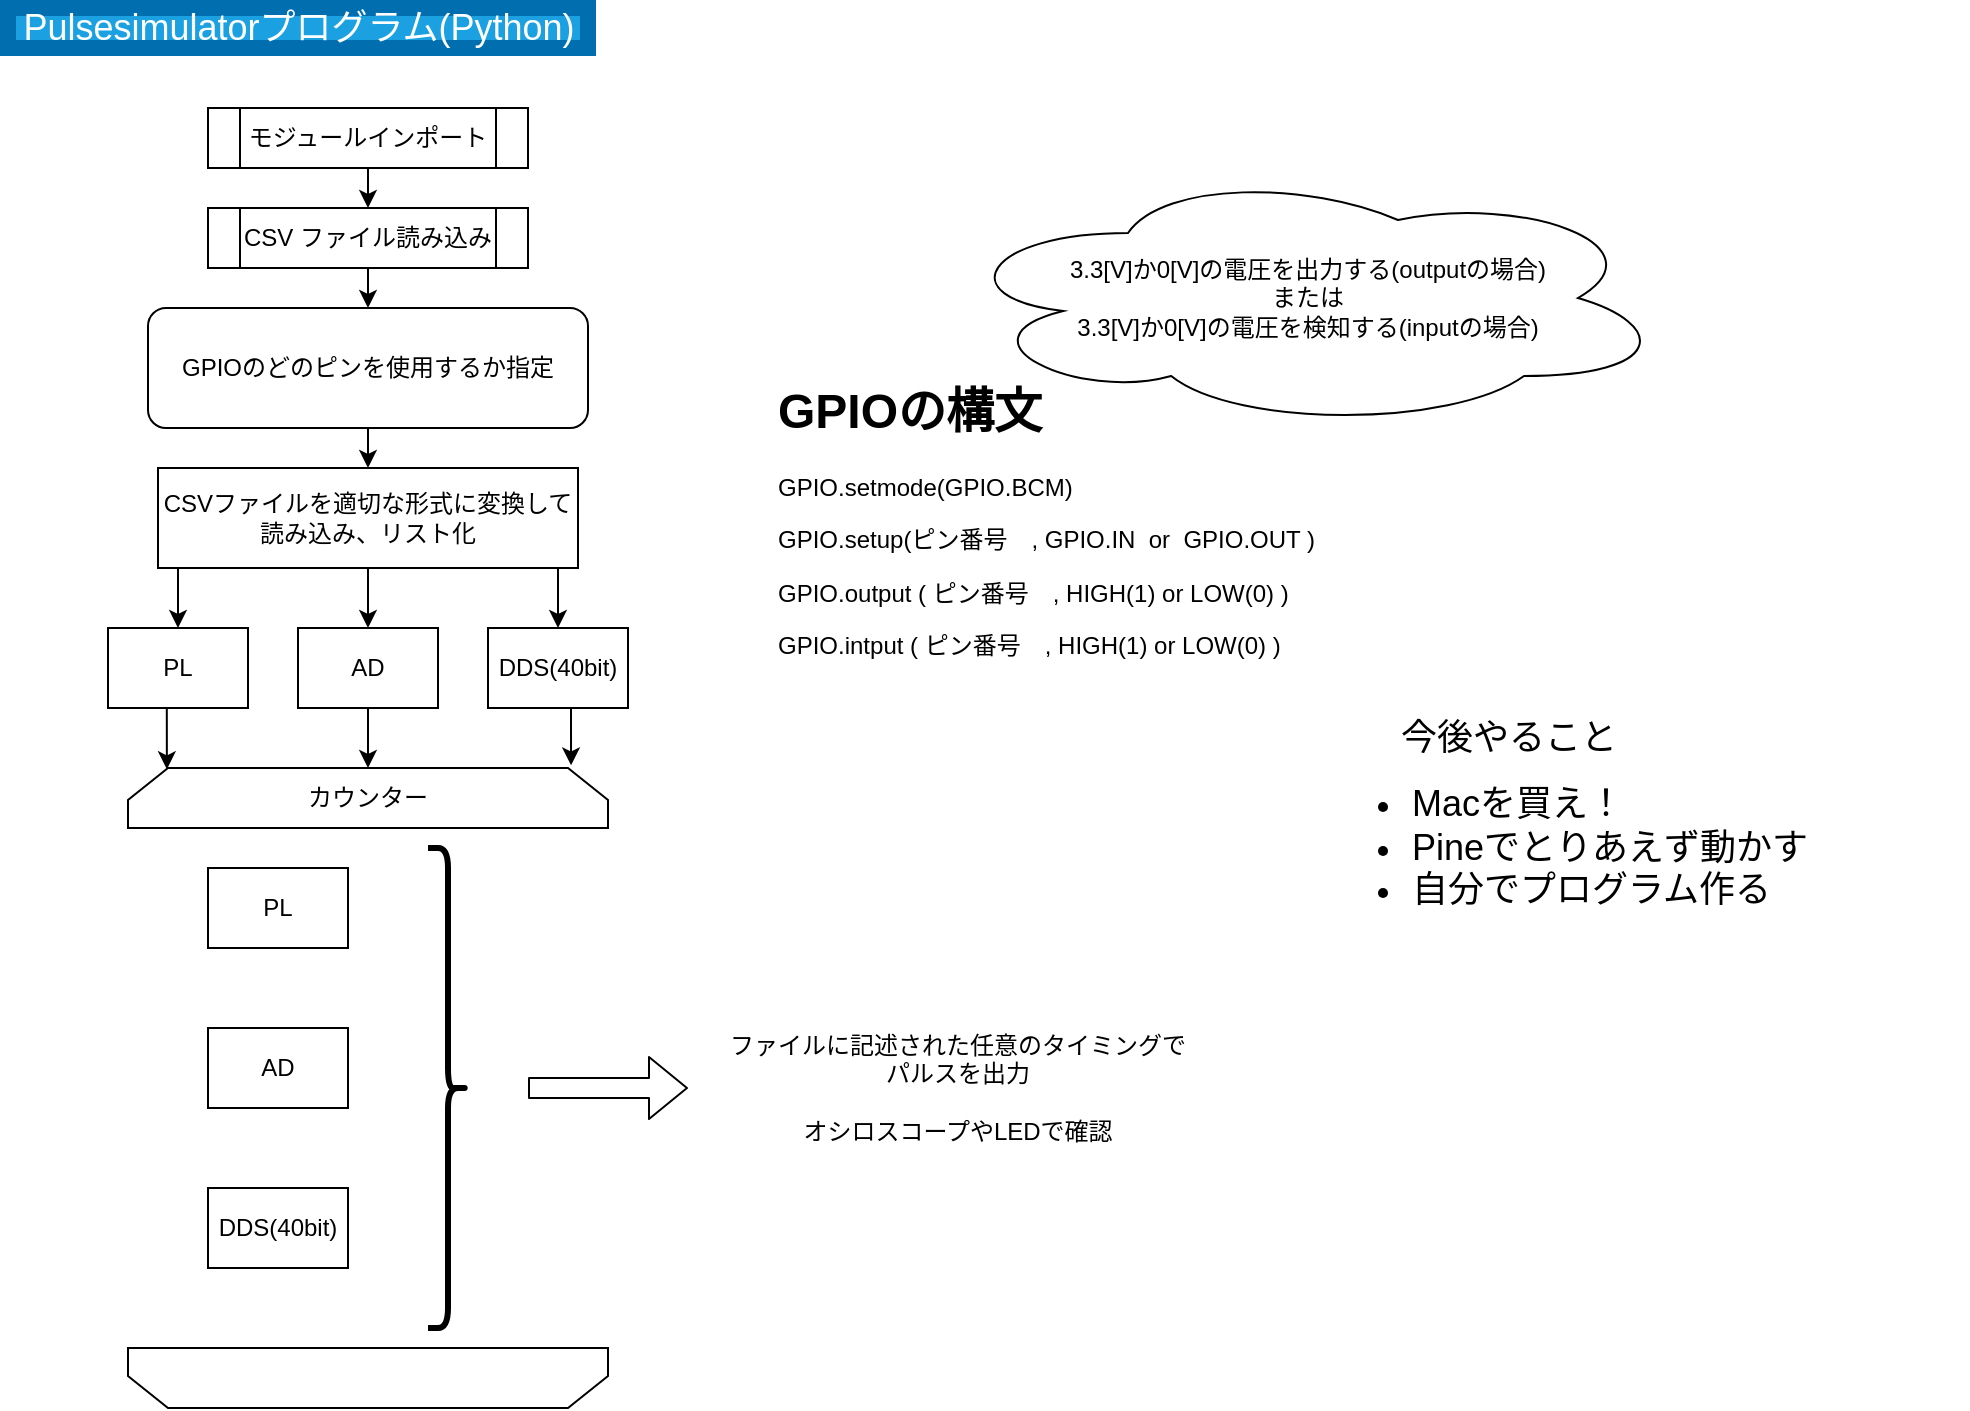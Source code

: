 <mxfile version="13.1.3">
    <diagram id="6hGFLwfOUW9BJ-s0fimq" name="Page-1">
        <mxGraphModel dx="1116" dy="562" grid="1" gridSize="10" guides="1" tooltips="1" connect="1" arrows="1" fold="1" page="0" pageScale="1" pageWidth="827" pageHeight="1169" math="0" shadow="0">
            <root>
                <mxCell id="0"/>
                <mxCell id="1" parent="0"/>
                <mxCell id="2" value="&lt;font style=&quot;font-size: 18px&quot;&gt;Pulsesimulatorプログラム(Python)&lt;br&gt;&lt;/font&gt;" style="text;html=1;align=center;verticalAlign=middle;resizable=0;points=[];autosize=1;strokeWidth=8;fillColor=#1ba1e2;strokeColor=#006EAF;fontColor=#ffffff;" vertex="1" parent="1">
                    <mxGeometry x="20" y="50" width="290" height="20" as="geometry"/>
                </mxCell>
                <mxCell id="14" style="edgeStyle=orthogonalEdgeStyle;rounded=0;orthogonalLoop=1;jettySize=auto;html=1;exitX=0.5;exitY=1;exitDx=0;exitDy=0;entryX=0.5;entryY=0;entryDx=0;entryDy=0;" edge="1" parent="1" source="7" target="10">
                    <mxGeometry relative="1" as="geometry"/>
                </mxCell>
                <mxCell id="7" value="CSV ファイル読み込み" style="shape=process;whiteSpace=wrap;html=1;backgroundOutline=1;strokeWidth=1;" vertex="1" parent="1">
                    <mxGeometry x="120" y="150" width="160" height="30" as="geometry"/>
                </mxCell>
                <mxCell id="9" style="edgeStyle=orthogonalEdgeStyle;rounded=0;orthogonalLoop=1;jettySize=auto;html=1;exitX=0.5;exitY=1;exitDx=0;exitDy=0;entryX=0.5;entryY=0;entryDx=0;entryDy=0;" edge="1" parent="1" source="8" target="7">
                    <mxGeometry relative="1" as="geometry"/>
                </mxCell>
                <mxCell id="8" value="モジュールインポート" style="shape=process;whiteSpace=wrap;html=1;backgroundOutline=1;strokeWidth=1;" vertex="1" parent="1">
                    <mxGeometry x="120" y="100" width="160" height="30" as="geometry"/>
                </mxCell>
                <mxCell id="45" style="edgeStyle=orthogonalEdgeStyle;rounded=0;orthogonalLoop=1;jettySize=auto;html=1;exitX=0.5;exitY=1;exitDx=0;exitDy=0;entryX=0.5;entryY=0;entryDx=0;entryDy=0;fontSize=18;" edge="1" parent="1" source="10" target="15">
                    <mxGeometry relative="1" as="geometry"/>
                </mxCell>
                <mxCell id="10" value="GPIOのどのピンを使用するか指定" style="rounded=1;whiteSpace=wrap;html=1;strokeWidth=1;" vertex="1" parent="1">
                    <mxGeometry x="90" y="200" width="220" height="60" as="geometry"/>
                </mxCell>
                <mxCell id="21" style="edgeStyle=orthogonalEdgeStyle;rounded=0;orthogonalLoop=1;jettySize=auto;html=1;exitX=0;exitY=1;exitDx=0;exitDy=0;entryX=0.5;entryY=0;entryDx=0;entryDy=0;" edge="1" parent="1" source="15" target="16">
                    <mxGeometry relative="1" as="geometry"/>
                </mxCell>
                <mxCell id="23" style="edgeStyle=orthogonalEdgeStyle;rounded=0;orthogonalLoop=1;jettySize=auto;html=1;exitX=1;exitY=1;exitDx=0;exitDy=0;entryX=0.5;entryY=0;entryDx=0;entryDy=0;" edge="1" parent="1" source="15" target="18">
                    <mxGeometry relative="1" as="geometry"/>
                </mxCell>
                <mxCell id="24" style="edgeStyle=orthogonalEdgeStyle;rounded=0;orthogonalLoop=1;jettySize=auto;html=1;exitX=0.5;exitY=1;exitDx=0;exitDy=0;" edge="1" parent="1" source="15" target="17">
                    <mxGeometry relative="1" as="geometry"/>
                </mxCell>
                <mxCell id="15" value="CSVファイルを適切な形式に変換して読み込み、リスト化" style="rounded=0;whiteSpace=wrap;html=1;strokeWidth=1;" vertex="1" parent="1">
                    <mxGeometry x="95" y="280" width="210" height="50" as="geometry"/>
                </mxCell>
                <mxCell id="34" style="edgeStyle=orthogonalEdgeStyle;rounded=0;orthogonalLoop=1;jettySize=auto;html=1;exitX=0.5;exitY=1;exitDx=0;exitDy=0;entryX=0.081;entryY=0.022;entryDx=0;entryDy=0;entryPerimeter=0;" edge="1" parent="1" source="16" target="25">
                    <mxGeometry relative="1" as="geometry"/>
                </mxCell>
                <mxCell id="16" value="PL" style="rounded=0;whiteSpace=wrap;html=1;strokeWidth=1;" vertex="1" parent="1">
                    <mxGeometry x="70" y="360" width="70" height="40" as="geometry"/>
                </mxCell>
                <mxCell id="33" style="edgeStyle=orthogonalEdgeStyle;rounded=0;orthogonalLoop=1;jettySize=auto;html=1;exitX=0.5;exitY=1;exitDx=0;exitDy=0;entryX=0.5;entryY=0;entryDx=0;entryDy=0;" edge="1" parent="1" source="17" target="25">
                    <mxGeometry relative="1" as="geometry"/>
                </mxCell>
                <mxCell id="17" value="AD" style="rounded=0;whiteSpace=wrap;html=1;strokeWidth=1;" vertex="1" parent="1">
                    <mxGeometry x="165" y="360" width="70" height="40" as="geometry"/>
                </mxCell>
                <mxCell id="32" style="edgeStyle=orthogonalEdgeStyle;rounded=0;orthogonalLoop=1;jettySize=auto;html=1;exitX=0.5;exitY=1;exitDx=0;exitDy=0;entryX=0.923;entryY=-0.044;entryDx=0;entryDy=0;entryPerimeter=0;" edge="1" parent="1" source="18" target="25">
                    <mxGeometry relative="1" as="geometry">
                        <mxPoint x="295" y="420" as="targetPoint"/>
                    </mxGeometry>
                </mxCell>
                <mxCell id="18" value="DDS(40bit)" style="rounded=0;whiteSpace=wrap;html=1;strokeWidth=1;" vertex="1" parent="1">
                    <mxGeometry x="260" y="360" width="70" height="40" as="geometry"/>
                </mxCell>
                <mxCell id="25" value="カウンター" style="shape=loopLimit;whiteSpace=wrap;html=1;strokeWidth=1;" vertex="1" parent="1">
                    <mxGeometry x="80" y="430" width="240" height="30" as="geometry"/>
                </mxCell>
                <mxCell id="28" value="" style="shape=loopLimit;whiteSpace=wrap;html=1;strokeWidth=1;rotation=-180;" vertex="1" parent="1">
                    <mxGeometry x="80" y="720" width="240" height="30" as="geometry"/>
                </mxCell>
                <mxCell id="29" value="PL" style="rounded=0;whiteSpace=wrap;html=1;strokeWidth=1;" vertex="1" parent="1">
                    <mxGeometry x="120" y="480" width="70" height="40" as="geometry"/>
                </mxCell>
                <mxCell id="30" value="AD" style="rounded=0;whiteSpace=wrap;html=1;strokeWidth=1;" vertex="1" parent="1">
                    <mxGeometry x="120" y="560" width="70" height="40" as="geometry"/>
                </mxCell>
                <mxCell id="31" value="DDS(40bit)" style="rounded=0;whiteSpace=wrap;html=1;strokeWidth=1;" vertex="1" parent="1">
                    <mxGeometry x="120" y="640" width="70" height="40" as="geometry"/>
                </mxCell>
                <mxCell id="35" value="" style="shape=curlyBracket;whiteSpace=wrap;html=1;rounded=1;strokeWidth=3;rotation=-180;" vertex="1" parent="1">
                    <mxGeometry x="230.0" y="470" width="20" height="240" as="geometry"/>
                </mxCell>
                <mxCell id="36" value="" style="shape=flexArrow;endArrow=classic;html=1;" edge="1" parent="1">
                    <mxGeometry width="50" height="50" relative="1" as="geometry">
                        <mxPoint x="280" y="590" as="sourcePoint"/>
                        <mxPoint x="360" y="590" as="targetPoint"/>
                    </mxGeometry>
                </mxCell>
                <mxCell id="37" value="ファイルに記述された任意のタイミングでパルスを出力&lt;br&gt;&lt;br&gt;オシロスコープやLEDで確認" style="text;html=1;strokeColor=none;fillColor=none;align=center;verticalAlign=middle;whiteSpace=wrap;rounded=0;" vertex="1" parent="1">
                    <mxGeometry x="380" y="565" width="230" height="50" as="geometry"/>
                </mxCell>
                <mxCell id="38" value="" style="group" vertex="1" connectable="0" parent="1">
                    <mxGeometry x="400" y="130" width="450" height="290" as="geometry"/>
                </mxCell>
                <mxCell id="11" value="&lt;h1&gt;GPIOの構文&lt;/h1&gt;&lt;p&gt;GPIO.setmode(GPIO.BCM)&lt;/p&gt;&lt;p&gt;GPIO.setup(ピン番号　, GPIO.IN&amp;nbsp; or&amp;nbsp; GPIO.OUT )&lt;/p&gt;&lt;p&gt;GPIO.output ( ピン番号　, HIGH(1) or LOW(0) )&lt;/p&gt;&lt;p&gt;GPIO.intput ( ピン番号　, HIGH(1) or LOW(0) )&lt;br&gt;&lt;/p&gt;&lt;p&gt;&amp;nbsp;&lt;/p&gt;" style="text;html=1;strokeColor=none;fillColor=none;spacing=5;spacingTop=-20;whiteSpace=wrap;overflow=hidden;rounded=0;" vertex="1" parent="38">
                    <mxGeometry y="102" width="330" height="188" as="geometry"/>
                </mxCell>
                <mxCell id="13" value="3.3[V]か0[V]の電圧を出力する(outputの場合)&lt;br&gt;または&lt;br&gt;3.3[V]か0[V]の電圧を検知する(inputの場合)" style="ellipse;shape=cloud;whiteSpace=wrap;html=1;strokeWidth=1;" vertex="1" parent="38">
                    <mxGeometry x="90" width="360" height="130" as="geometry"/>
                </mxCell>
                <mxCell id="41" value="&lt;ul style=&quot;font-size: 18px;&quot;&gt;&lt;li style=&quot;font-size: 18px;&quot;&gt;Macを買え！&lt;/li&gt;&lt;li style=&quot;font-size: 18px;&quot;&gt;Pineでとりあえず動かす&lt;/li&gt;&lt;li style=&quot;font-size: 18px;&quot;&gt;自分でプログラム作る&lt;/li&gt;&lt;/ul&gt;" style="text;strokeColor=none;fillColor=none;html=1;whiteSpace=wrap;verticalAlign=middle;overflow=hidden;fontSize=18;" vertex="1" parent="1">
                    <mxGeometry x="680" y="410" width="320" height="120" as="geometry"/>
                </mxCell>
                <mxCell id="42" value="今後やること" style="text;html=1;align=center;verticalAlign=middle;resizable=0;points=[];autosize=1;fontSize=18;" vertex="1" parent="1">
                    <mxGeometry x="710" y="400" width="120" height="30" as="geometry"/>
                </mxCell>
            </root>
        </mxGraphModel>
    </diagram>
</mxfile>
